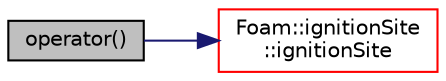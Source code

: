 digraph "operator()"
{
  bgcolor="transparent";
  edge [fontname="Helvetica",fontsize="10",labelfontname="Helvetica",labelfontsize="10"];
  node [fontname="Helvetica",fontsize="10",shape=record];
  rankdir="LR";
  Node1 [label="operator()",height=0.2,width=0.4,color="black", fillcolor="grey75", style="filled", fontcolor="black"];
  Node1 -> Node2 [color="midnightblue",fontsize="10",style="solid",fontname="Helvetica"];
  Node2 [label="Foam::ignitionSite\l::ignitionSite",height=0.2,width=0.4,color="red",URL="$a01055.html#afe0641515a690132844d4e1e54f77b40",tooltip="Construct from Istream and database. "];
}
